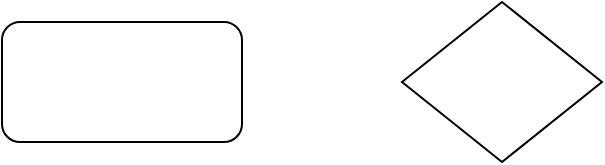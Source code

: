 <mxfile version="14.4.9" type="github"><diagram id="ScJ7v_J4WYbhN0CbWnHm" name="Page-1"><mxGraphModel dx="782" dy="437" grid="1" gridSize="10" guides="1" tooltips="1" connect="1" arrows="1" fold="1" page="1" pageScale="1" pageWidth="827" pageHeight="1169" math="0" shadow="0"><root><mxCell id="0"/><mxCell id="1" parent="0"/><mxCell id="2gh2Sy9AuYXgqxoNYSvL-2" value="" style="rhombus;whiteSpace=wrap;html=1;" vertex="1" parent="1"><mxGeometry x="250" y="30" width="100" height="80" as="geometry"/></mxCell><mxCell id="2gh2Sy9AuYXgqxoNYSvL-3" value="" style="rounded=1;whiteSpace=wrap;html=1;" vertex="1" parent="1"><mxGeometry x="50" y="40" width="120" height="60" as="geometry"/></mxCell></root></mxGraphModel></diagram></mxfile>